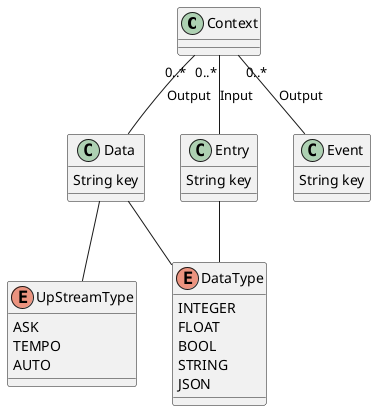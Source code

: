 @startuml

class Context {

}


enum UpStreamType {
    ASK
    TEMPO
    AUTO
}

enum DataType {
    INTEGER
    FLOAT
    BOOL
    STRING
    JSON
}

class Data {
    String key

}

class Entry {
    String key
}

class Event {
    String key
}

Data -- DataType
Data -- UpStreamType

Entry -- DataType

Context "0..*" -- Data : Output
Context "0..*" -- Entry : Input
Context "0..*" -- Event : Output

@enduml
